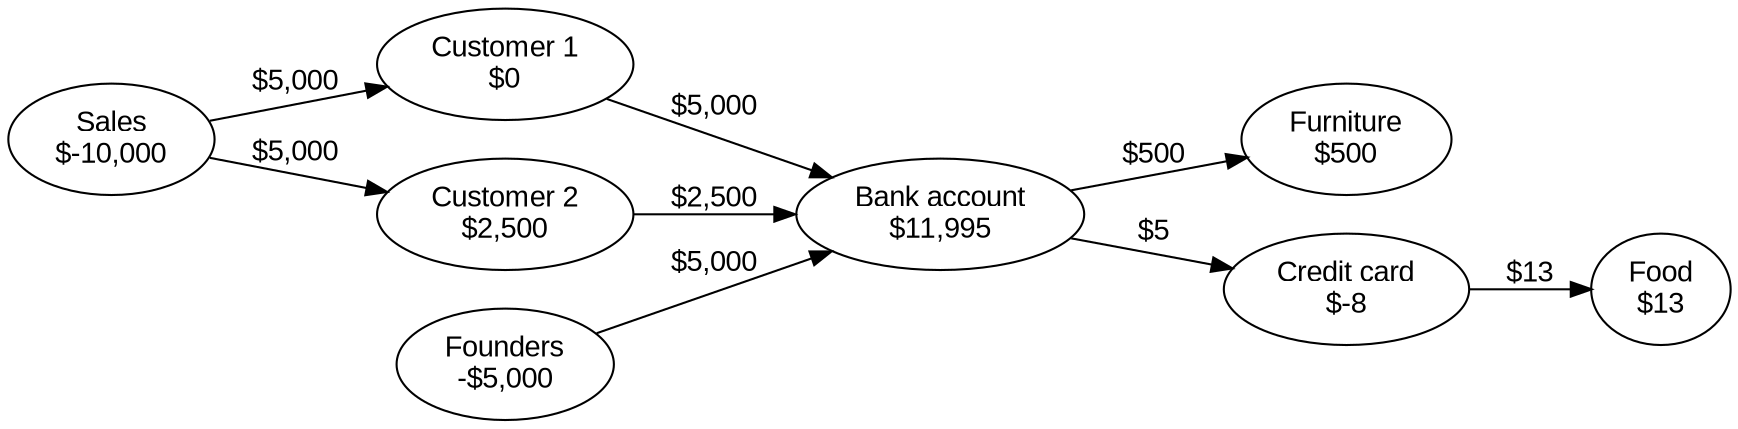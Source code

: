 #!/usr/bin/env dot -O -Tpng

digraph G {
    graph [rankdir=LR, fontname=Arial];
    node [fontname=Arial];
    edge [fontname=Arial];

    sales -> customer1 [label="$5,000"];
    sales -> customer2 [label="$5,000"];
    customer1 -> bank [label="$5,000"];
    customer2 -> bank [label="$2,500"];
    capital -> bank [label="$5,000"];
    bank -> furniture [label="$500"];
    bank -> creditcard [label="$5"];
    creditcard -> food [label="$13"];

    sales        [label="Sales\n$-10,000"];
    customer1    [label="Customer 1\n$0"];
    customer2    [label="Customer 2\n$2,500"];
    capital      [label="Founders\n-$5,000"];
    bank         [label="Bank account\n$11,995"];
    furniture    [label="Furniture\n$500"];
    creditcard   [label="Credit card\n$-8"];
    food         [label="Food\n$13"];
}
